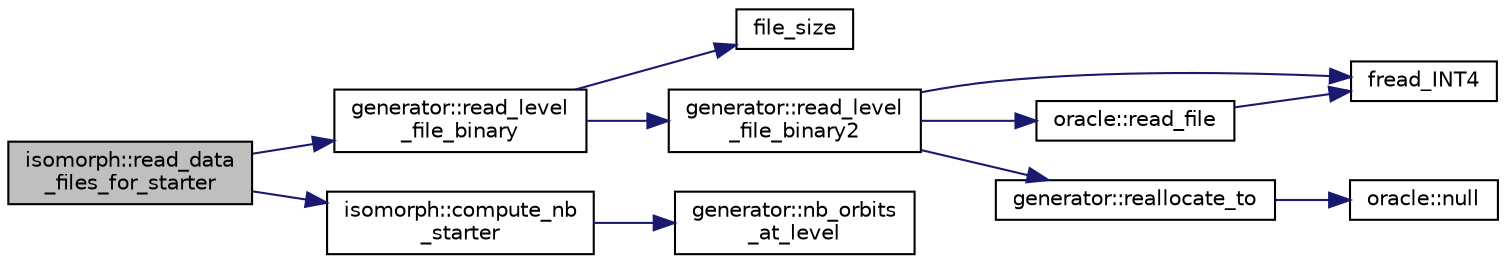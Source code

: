 digraph "isomorph::read_data_files_for_starter"
{
  edge [fontname="Helvetica",fontsize="10",labelfontname="Helvetica",labelfontsize="10"];
  node [fontname="Helvetica",fontsize="10",shape=record];
  rankdir="LR";
  Node11313 [label="isomorph::read_data\l_files_for_starter",height=0.2,width=0.4,color="black", fillcolor="grey75", style="filled", fontcolor="black"];
  Node11313 -> Node11314 [color="midnightblue",fontsize="10",style="solid",fontname="Helvetica"];
  Node11314 [label="generator::read_level\l_file_binary",height=0.2,width=0.4,color="black", fillcolor="white", style="filled",URL="$d7/d73/classgenerator.html#a03b82a8bd61e9d6af1a8c114274b2be2"];
  Node11314 -> Node11315 [color="midnightblue",fontsize="10",style="solid",fontname="Helvetica"];
  Node11315 [label="file_size",height=0.2,width=0.4,color="black", fillcolor="white", style="filled",URL="$df/dbf/sajeeb_8_c.html#a5c37cf5785204b6e9adf647dc14d0e50"];
  Node11314 -> Node11316 [color="midnightblue",fontsize="10",style="solid",fontname="Helvetica"];
  Node11316 [label="generator::read_level\l_file_binary2",height=0.2,width=0.4,color="black", fillcolor="white", style="filled",URL="$d7/d73/classgenerator.html#a1122a5fc388f2ca946f920ed965eb8b7"];
  Node11316 -> Node11317 [color="midnightblue",fontsize="10",style="solid",fontname="Helvetica"];
  Node11317 [label="fread_INT4",height=0.2,width=0.4,color="black", fillcolor="white", style="filled",URL="$df/dbf/sajeeb_8_c.html#a885df02c08251c103e985ef1d7159014"];
  Node11316 -> Node11318 [color="midnightblue",fontsize="10",style="solid",fontname="Helvetica"];
  Node11318 [label="generator::reallocate_to",height=0.2,width=0.4,color="black", fillcolor="white", style="filled",URL="$d7/d73/classgenerator.html#aaabd1655d088257996d3faf26dfd552c"];
  Node11318 -> Node11319 [color="midnightblue",fontsize="10",style="solid",fontname="Helvetica"];
  Node11319 [label="oracle::null",height=0.2,width=0.4,color="black", fillcolor="white", style="filled",URL="$d7/da7/classoracle.html#ae12c76830318ec2d4f6c2a77da98bb55"];
  Node11316 -> Node11320 [color="midnightblue",fontsize="10",style="solid",fontname="Helvetica"];
  Node11320 [label="oracle::read_file",height=0.2,width=0.4,color="black", fillcolor="white", style="filled",URL="$d7/da7/classoracle.html#a6ef0491640af9cf3c35de29cfcfb23ec"];
  Node11320 -> Node11317 [color="midnightblue",fontsize="10",style="solid",fontname="Helvetica"];
  Node11313 -> Node11321 [color="midnightblue",fontsize="10",style="solid",fontname="Helvetica"];
  Node11321 [label="isomorph::compute_nb\l_starter",height=0.2,width=0.4,color="black", fillcolor="white", style="filled",URL="$d3/d5f/classisomorph.html#ac899e1617283a043eab938ee0f84ea51"];
  Node11321 -> Node11322 [color="midnightblue",fontsize="10",style="solid",fontname="Helvetica"];
  Node11322 [label="generator::nb_orbits\l_at_level",height=0.2,width=0.4,color="black", fillcolor="white", style="filled",URL="$d7/d73/classgenerator.html#a020f3d8378448310d044a4a24fadf301"];
}
